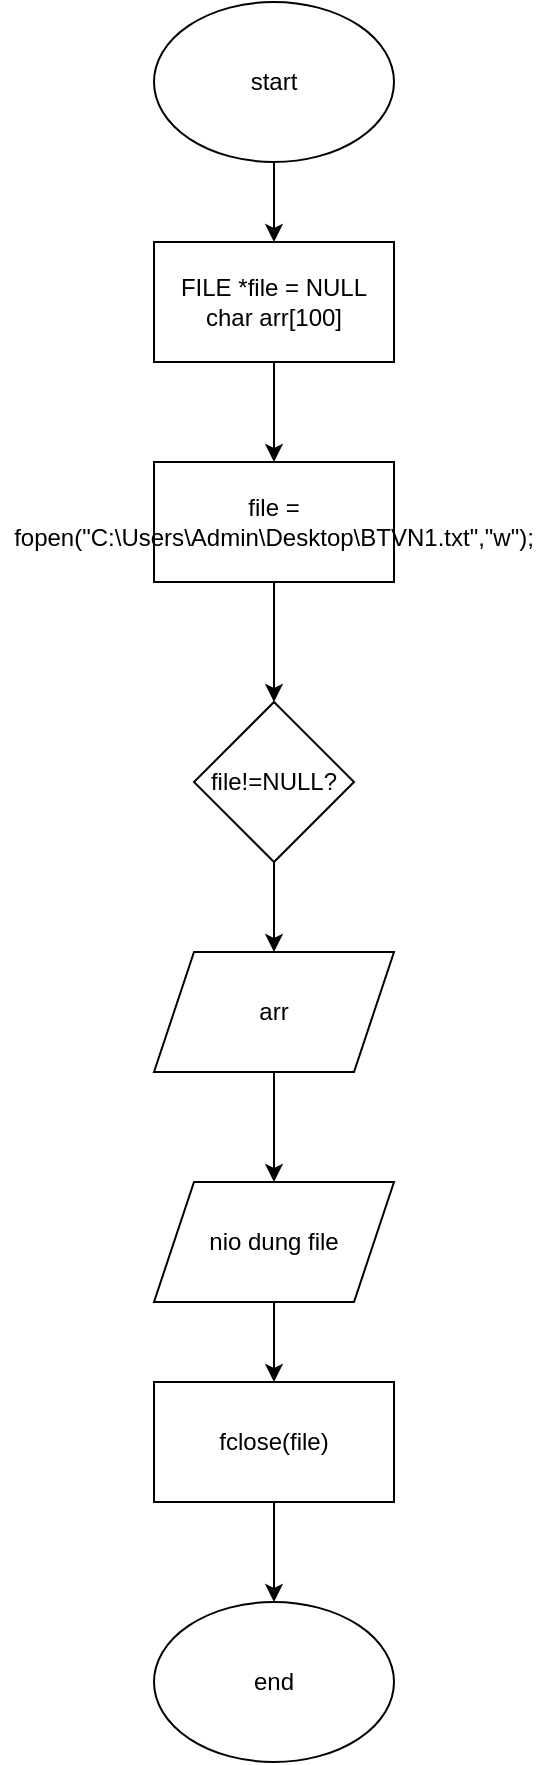 <mxfile version="22.1.2" type="device">
  <diagram id="C5RBs43oDa-KdzZeNtuy" name="Page-1">
    <mxGraphModel dx="1036" dy="606" grid="1" gridSize="10" guides="1" tooltips="1" connect="1" arrows="1" fold="1" page="1" pageScale="1" pageWidth="827" pageHeight="1169" math="0" shadow="0">
      <root>
        <mxCell id="WIyWlLk6GJQsqaUBKTNV-0" />
        <mxCell id="WIyWlLk6GJQsqaUBKTNV-1" parent="WIyWlLk6GJQsqaUBKTNV-0" />
        <mxCell id="vFbIZF17qloHyvn9tb9g-2" style="edgeStyle=orthogonalEdgeStyle;rounded=0;orthogonalLoop=1;jettySize=auto;html=1;exitX=0.5;exitY=1;exitDx=0;exitDy=0;entryX=0.5;entryY=0;entryDx=0;entryDy=0;" edge="1" parent="WIyWlLk6GJQsqaUBKTNV-1" source="vFbIZF17qloHyvn9tb9g-0" target="vFbIZF17qloHyvn9tb9g-1">
          <mxGeometry relative="1" as="geometry" />
        </mxCell>
        <mxCell id="vFbIZF17qloHyvn9tb9g-0" value="start&lt;br&gt;" style="ellipse;whiteSpace=wrap;html=1;" vertex="1" parent="WIyWlLk6GJQsqaUBKTNV-1">
          <mxGeometry x="354" y="50" width="120" height="80" as="geometry" />
        </mxCell>
        <mxCell id="vFbIZF17qloHyvn9tb9g-4" style="edgeStyle=orthogonalEdgeStyle;rounded=0;orthogonalLoop=1;jettySize=auto;html=1;exitX=0.5;exitY=1;exitDx=0;exitDy=0;entryX=0.5;entryY=0;entryDx=0;entryDy=0;" edge="1" parent="WIyWlLk6GJQsqaUBKTNV-1" source="vFbIZF17qloHyvn9tb9g-1" target="vFbIZF17qloHyvn9tb9g-3">
          <mxGeometry relative="1" as="geometry" />
        </mxCell>
        <mxCell id="vFbIZF17qloHyvn9tb9g-1" value="FILE *file = NULL&lt;br&gt;char arr[100]" style="rounded=0;whiteSpace=wrap;html=1;" vertex="1" parent="WIyWlLk6GJQsqaUBKTNV-1">
          <mxGeometry x="354" y="170" width="120" height="60" as="geometry" />
        </mxCell>
        <mxCell id="vFbIZF17qloHyvn9tb9g-6" style="edgeStyle=orthogonalEdgeStyle;rounded=0;orthogonalLoop=1;jettySize=auto;html=1;exitX=0.5;exitY=1;exitDx=0;exitDy=0;entryX=0.5;entryY=0;entryDx=0;entryDy=0;" edge="1" parent="WIyWlLk6GJQsqaUBKTNV-1" source="vFbIZF17qloHyvn9tb9g-3" target="vFbIZF17qloHyvn9tb9g-5">
          <mxGeometry relative="1" as="geometry" />
        </mxCell>
        <mxCell id="vFbIZF17qloHyvn9tb9g-3" value="file = fopen(&quot;C:\\Users\\Admin\\Desktop\\BTVN1.txt&quot;,&quot;w&quot;);" style="rounded=0;whiteSpace=wrap;html=1;" vertex="1" parent="WIyWlLk6GJQsqaUBKTNV-1">
          <mxGeometry x="354" y="280" width="120" height="60" as="geometry" />
        </mxCell>
        <mxCell id="vFbIZF17qloHyvn9tb9g-8" style="edgeStyle=orthogonalEdgeStyle;rounded=0;orthogonalLoop=1;jettySize=auto;html=1;exitX=0.5;exitY=1;exitDx=0;exitDy=0;entryX=0.5;entryY=0;entryDx=0;entryDy=0;" edge="1" parent="WIyWlLk6GJQsqaUBKTNV-1" source="vFbIZF17qloHyvn9tb9g-5" target="vFbIZF17qloHyvn9tb9g-7">
          <mxGeometry relative="1" as="geometry" />
        </mxCell>
        <mxCell id="vFbIZF17qloHyvn9tb9g-5" value="file!=NULL?" style="rhombus;whiteSpace=wrap;html=1;" vertex="1" parent="WIyWlLk6GJQsqaUBKTNV-1">
          <mxGeometry x="374" y="400" width="80" height="80" as="geometry" />
        </mxCell>
        <mxCell id="vFbIZF17qloHyvn9tb9g-11" style="edgeStyle=orthogonalEdgeStyle;rounded=0;orthogonalLoop=1;jettySize=auto;html=1;exitX=0.5;exitY=1;exitDx=0;exitDy=0;" edge="1" parent="WIyWlLk6GJQsqaUBKTNV-1" source="vFbIZF17qloHyvn9tb9g-7" target="vFbIZF17qloHyvn9tb9g-9">
          <mxGeometry relative="1" as="geometry" />
        </mxCell>
        <mxCell id="vFbIZF17qloHyvn9tb9g-7" value="arr" style="shape=parallelogram;perimeter=parallelogramPerimeter;whiteSpace=wrap;html=1;fixedSize=1;" vertex="1" parent="WIyWlLk6GJQsqaUBKTNV-1">
          <mxGeometry x="354" y="525" width="120" height="60" as="geometry" />
        </mxCell>
        <mxCell id="vFbIZF17qloHyvn9tb9g-13" style="edgeStyle=orthogonalEdgeStyle;rounded=0;orthogonalLoop=1;jettySize=auto;html=1;exitX=0.5;exitY=1;exitDx=0;exitDy=0;entryX=0.5;entryY=0;entryDx=0;entryDy=0;" edge="1" parent="WIyWlLk6GJQsqaUBKTNV-1" source="vFbIZF17qloHyvn9tb9g-9" target="vFbIZF17qloHyvn9tb9g-12">
          <mxGeometry relative="1" as="geometry" />
        </mxCell>
        <mxCell id="vFbIZF17qloHyvn9tb9g-9" value="nio dung file" style="shape=parallelogram;perimeter=parallelogramPerimeter;whiteSpace=wrap;html=1;fixedSize=1;" vertex="1" parent="WIyWlLk6GJQsqaUBKTNV-1">
          <mxGeometry x="354" y="640" width="120" height="60" as="geometry" />
        </mxCell>
        <mxCell id="vFbIZF17qloHyvn9tb9g-15" style="edgeStyle=orthogonalEdgeStyle;rounded=0;orthogonalLoop=1;jettySize=auto;html=1;exitX=0.5;exitY=1;exitDx=0;exitDy=0;" edge="1" parent="WIyWlLk6GJQsqaUBKTNV-1" source="vFbIZF17qloHyvn9tb9g-12" target="vFbIZF17qloHyvn9tb9g-14">
          <mxGeometry relative="1" as="geometry" />
        </mxCell>
        <mxCell id="vFbIZF17qloHyvn9tb9g-12" value="fclose(file)" style="rounded=0;whiteSpace=wrap;html=1;" vertex="1" parent="WIyWlLk6GJQsqaUBKTNV-1">
          <mxGeometry x="354" y="740" width="120" height="60" as="geometry" />
        </mxCell>
        <mxCell id="vFbIZF17qloHyvn9tb9g-14" value="end" style="ellipse;whiteSpace=wrap;html=1;" vertex="1" parent="WIyWlLk6GJQsqaUBKTNV-1">
          <mxGeometry x="354" y="850" width="120" height="80" as="geometry" />
        </mxCell>
      </root>
    </mxGraphModel>
  </diagram>
</mxfile>
